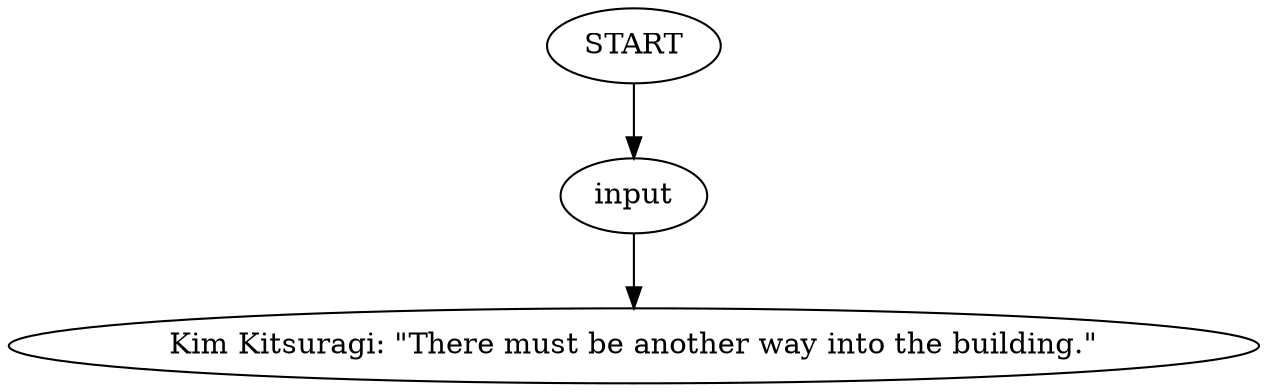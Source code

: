 # BACKYARD / KIM APT DOOR barks
# Kim barks after you discover that the door is locked.
# ==================================================
digraph G {
	  0 [label="START"];
	  1 [label="input"];
	  2 [label="Kim Kitsuragi: \"There must be another way into the building.\""];
	  0 -> 1
	  1 -> 2
}

